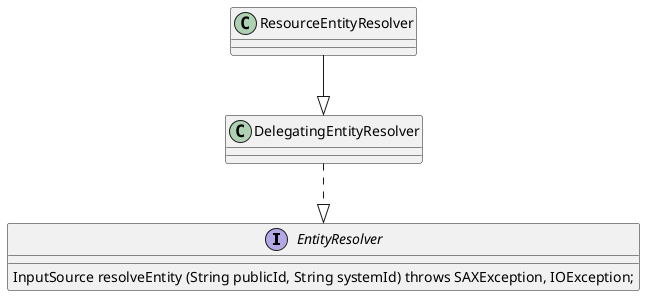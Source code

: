 @startuml

interface EntityResolver {
    InputSource resolveEntity (String publicId, String systemId) throws SAXException, IOException;
}


class DelegatingEntityResolver {
}

class ResourceEntityResolver {
}

DelegatingEntityResolver ..|> EntityResolver
ResourceEntityResolver --|> DelegatingEntityResolver

@enduml
